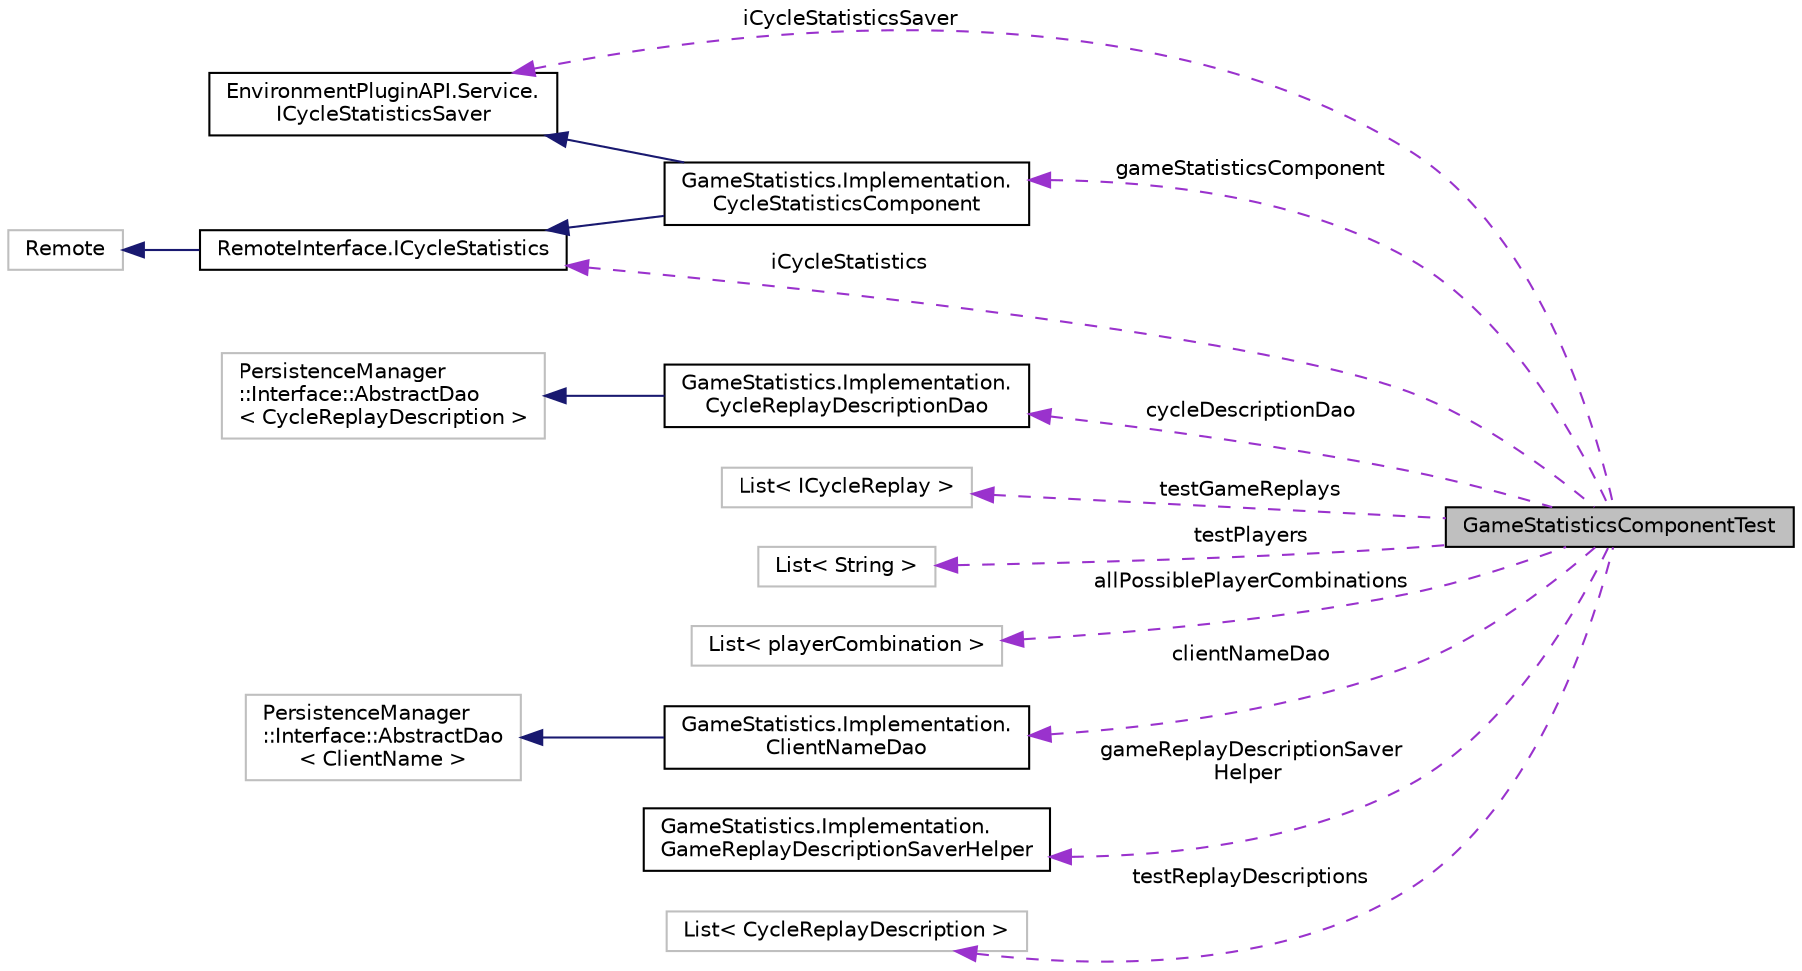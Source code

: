 digraph "GameStatisticsComponentTest"
{
  edge [fontname="Helvetica",fontsize="10",labelfontname="Helvetica",labelfontsize="10"];
  node [fontname="Helvetica",fontsize="10",shape=record];
  rankdir="LR";
  Node1 [label="GameStatisticsComponentTest",height=0.2,width=0.4,color="black", fillcolor="grey75", style="filled" fontcolor="black"];
  Node2 -> Node1 [dir="back",color="darkorchid3",fontsize="10",style="dashed",label=" iCycleStatisticsSaver" ,fontname="Helvetica"];
  Node2 [label="EnvironmentPluginAPI.Service.\lICycleStatisticsSaver",height=0.2,width=0.4,color="black", fillcolor="white", style="filled",URL="$interface_environment_plugin_a_p_i_1_1_service_1_1_i_cycle_statistics_saver.html"];
  Node3 -> Node1 [dir="back",color="darkorchid3",fontsize="10",style="dashed",label=" cycleDescriptionDao" ,fontname="Helvetica"];
  Node3 [label="GameStatistics.Implementation.\lCycleReplayDescriptionDao",height=0.2,width=0.4,color="black", fillcolor="white", style="filled",URL="$class_game_statistics_1_1_implementation_1_1_cycle_replay_description_dao.html"];
  Node4 -> Node3 [dir="back",color="midnightblue",fontsize="10",style="solid",fontname="Helvetica"];
  Node4 [label="PersistenceManager\l::Interface::AbstractDao\l\< CycleReplayDescription \>",height=0.2,width=0.4,color="grey75", fillcolor="white", style="filled"];
  Node5 -> Node1 [dir="back",color="darkorchid3",fontsize="10",style="dashed",label=" testGameReplays" ,fontname="Helvetica"];
  Node5 [label="List\< ICycleReplay \>",height=0.2,width=0.4,color="grey75", fillcolor="white", style="filled"];
  Node6 -> Node1 [dir="back",color="darkorchid3",fontsize="10",style="dashed",label=" testPlayers" ,fontname="Helvetica"];
  Node6 [label="List\< String \>",height=0.2,width=0.4,color="grey75", fillcolor="white", style="filled"];
  Node7 -> Node1 [dir="back",color="darkorchid3",fontsize="10",style="dashed",label=" allPossiblePlayerCombinations" ,fontname="Helvetica"];
  Node7 [label="List\< playerCombination \>",height=0.2,width=0.4,color="grey75", fillcolor="white", style="filled"];
  Node8 -> Node1 [dir="back",color="darkorchid3",fontsize="10",style="dashed",label=" clientNameDao" ,fontname="Helvetica"];
  Node8 [label="GameStatistics.Implementation.\lClientNameDao",height=0.2,width=0.4,color="black", fillcolor="white", style="filled",URL="$class_game_statistics_1_1_implementation_1_1_client_name_dao.html"];
  Node9 -> Node8 [dir="back",color="midnightblue",fontsize="10",style="solid",fontname="Helvetica"];
  Node9 [label="PersistenceManager\l::Interface::AbstractDao\l\< ClientName \>",height=0.2,width=0.4,color="grey75", fillcolor="white", style="filled"];
  Node10 -> Node1 [dir="back",color="darkorchid3",fontsize="10",style="dashed",label=" iCycleStatistics" ,fontname="Helvetica"];
  Node10 [label="RemoteInterface.ICycleStatistics",height=0.2,width=0.4,color="black", fillcolor="white", style="filled",URL="$interface_remote_interface_1_1_i_cycle_statistics.html"];
  Node11 -> Node10 [dir="back",color="midnightblue",fontsize="10",style="solid",fontname="Helvetica"];
  Node11 [label="Remote",height=0.2,width=0.4,color="grey75", fillcolor="white", style="filled"];
  Node12 -> Node1 [dir="back",color="darkorchid3",fontsize="10",style="dashed",label=" gameStatisticsComponent" ,fontname="Helvetica"];
  Node12 [label="GameStatistics.Implementation.\lCycleStatisticsComponent",height=0.2,width=0.4,color="black", fillcolor="white", style="filled",URL="$class_game_statistics_1_1_implementation_1_1_cycle_statistics_component.html"];
  Node10 -> Node12 [dir="back",color="midnightblue",fontsize="10",style="solid",fontname="Helvetica"];
  Node2 -> Node12 [dir="back",color="midnightblue",fontsize="10",style="solid",fontname="Helvetica"];
  Node13 -> Node1 [dir="back",color="darkorchid3",fontsize="10",style="dashed",label=" gameReplayDescriptionSaver\lHelper" ,fontname="Helvetica"];
  Node13 [label="GameStatistics.Implementation.\lGameReplayDescriptionSaverHelper",height=0.2,width=0.4,color="black", fillcolor="white", style="filled",URL="$class_game_statistics_1_1_implementation_1_1_game_replay_description_saver_helper.html"];
  Node14 -> Node1 [dir="back",color="darkorchid3",fontsize="10",style="dashed",label=" testReplayDescriptions" ,fontname="Helvetica"];
  Node14 [label="List\< CycleReplayDescription \>",height=0.2,width=0.4,color="grey75", fillcolor="white", style="filled"];
}
